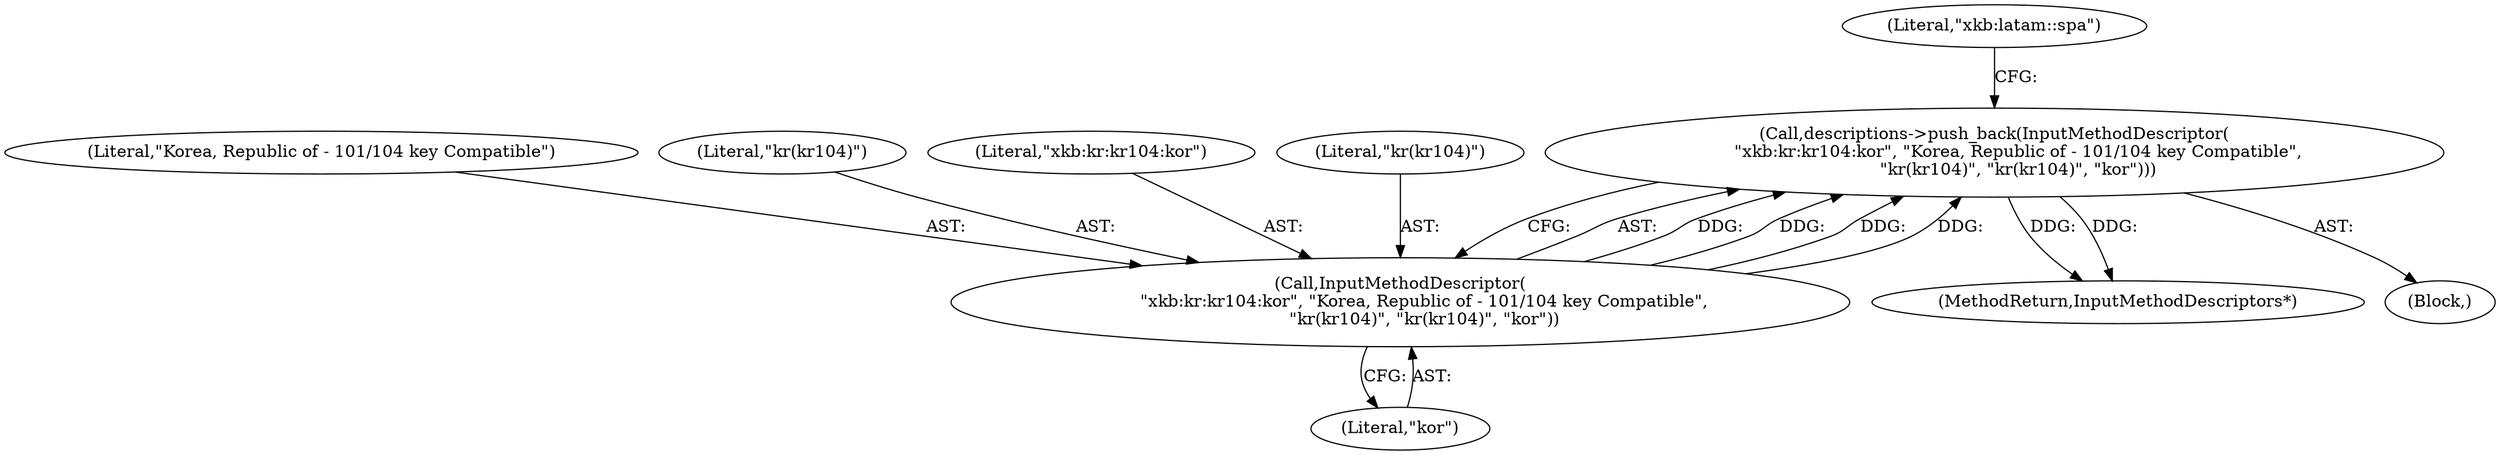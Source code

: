 digraph "1_Chrome_dc7b094a338c6c521f918f478e993f0f74bbea0d_12@del" {
"1000439" [label="(Call,descriptions->push_back(InputMethodDescriptor(\n         \"xkb:kr:kr104:kor\", \"Korea, Republic of - 101/104 key Compatible\",\n         \"kr(kr104)\", \"kr(kr104)\", \"kor\")))"];
"1000440" [label="(Call,InputMethodDescriptor(\n         \"xkb:kr:kr104:kor\", \"Korea, Republic of - 101/104 key Compatible\",\n         \"kr(kr104)\", \"kr(kr104)\", \"kor\"))"];
"1000448" [label="(Literal,\"xkb:latam::spa\")"];
"1000440" [label="(Call,InputMethodDescriptor(\n         \"xkb:kr:kr104:kor\", \"Korea, Republic of - 101/104 key Compatible\",\n         \"kr(kr104)\", \"kr(kr104)\", \"kor\"))"];
"1000581" [label="(MethodReturn,InputMethodDescriptors*)"];
"1000442" [label="(Literal,\"Korea, Republic of - 101/104 key Compatible\")"];
"1000444" [label="(Literal,\"kr(kr104)\")"];
"1000439" [label="(Call,descriptions->push_back(InputMethodDescriptor(\n         \"xkb:kr:kr104:kor\", \"Korea, Republic of - 101/104 key Compatible\",\n         \"kr(kr104)\", \"kr(kr104)\", \"kor\")))"];
"1000445" [label="(Literal,\"kor\")"];
"1000441" [label="(Literal,\"xkb:kr:kr104:kor\")"];
"1000443" [label="(Literal,\"kr(kr104)\")"];
"1000101" [label="(Block,)"];
"1000439" -> "1000101"  [label="AST: "];
"1000439" -> "1000440"  [label="CFG: "];
"1000440" -> "1000439"  [label="AST: "];
"1000448" -> "1000439"  [label="CFG: "];
"1000439" -> "1000581"  [label="DDG: "];
"1000439" -> "1000581"  [label="DDG: "];
"1000440" -> "1000439"  [label="DDG: "];
"1000440" -> "1000439"  [label="DDG: "];
"1000440" -> "1000439"  [label="DDG: "];
"1000440" -> "1000439"  [label="DDG: "];
"1000440" -> "1000445"  [label="CFG: "];
"1000441" -> "1000440"  [label="AST: "];
"1000442" -> "1000440"  [label="AST: "];
"1000443" -> "1000440"  [label="AST: "];
"1000444" -> "1000440"  [label="AST: "];
"1000445" -> "1000440"  [label="AST: "];
}
